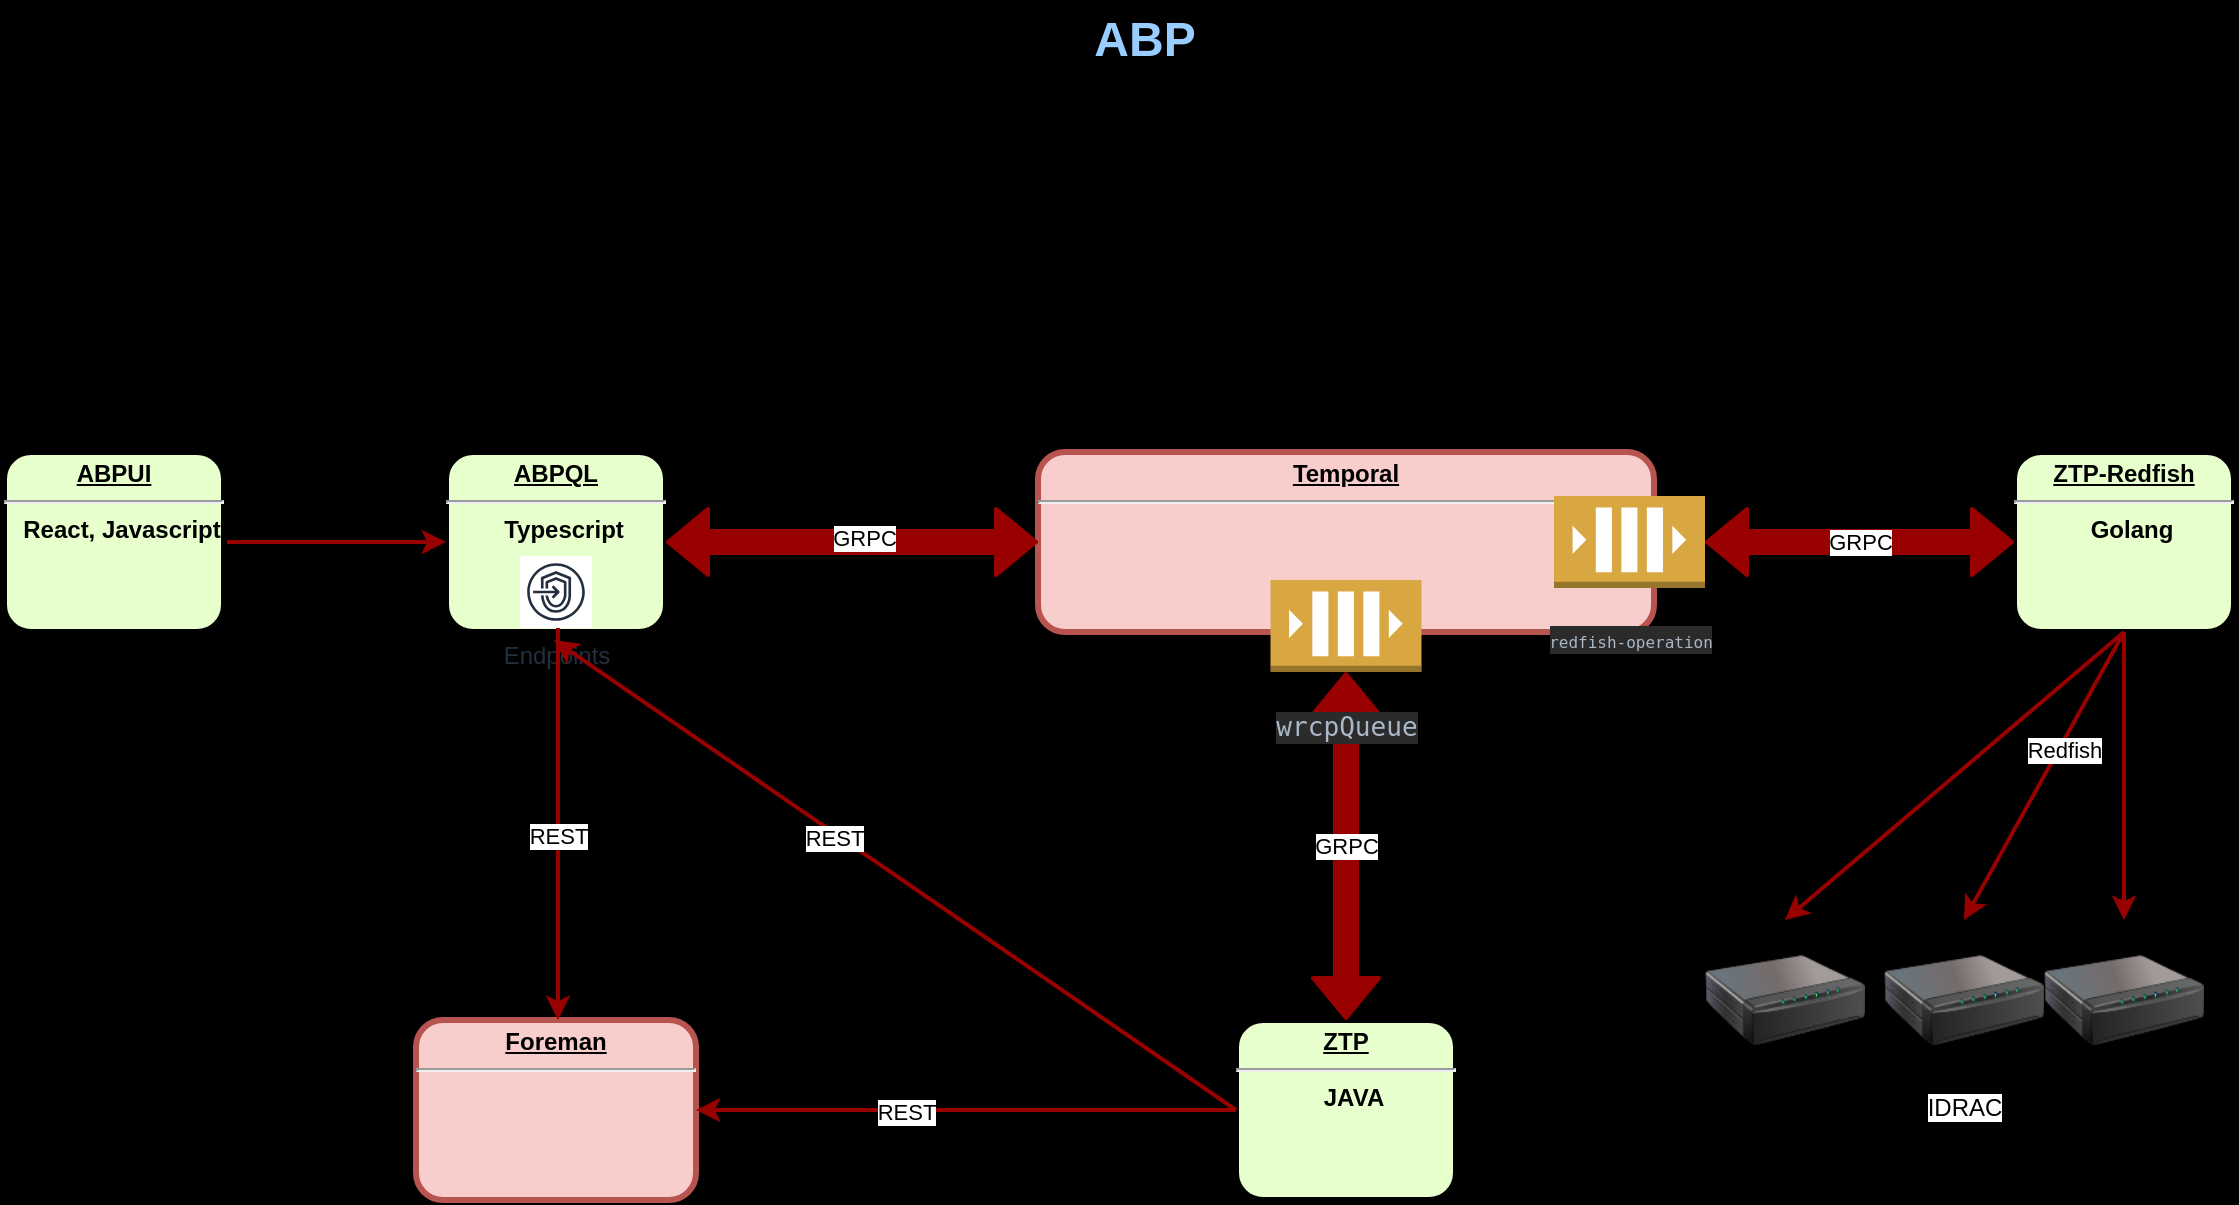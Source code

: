 <mxfile version="21.6.9" type="github">
  <diagram name="Page-1" id="c7558073-3199-34d8-9f00-42111426c3f3">
    <mxGraphModel dx="1462" dy="800" grid="0" gridSize="10" guides="1" tooltips="1" connect="1" arrows="1" fold="1" page="1" pageScale="1" pageWidth="1169" pageHeight="827" background="#000000" math="0" shadow="0">
      <root>
        <mxCell id="0" />
        <mxCell id="1" parent="0" />
        <mxCell id="2" value="&lt;p style=&quot;margin: 0px; margin-top: 4px; text-align: center; text-decoration: underline;&quot;&gt;&lt;strong&gt;ABPQL&lt;br&gt;&lt;/strong&gt;&lt;/p&gt;&lt;hr&gt;&lt;p style=&quot;margin: 0px; margin-left: 8px;&quot;&gt;Typescript&lt;/p&gt;" style="verticalAlign=middle;align=center;overflow=fill;fontSize=12;fontFamily=Helvetica;html=1;rounded=1;fontStyle=1;strokeWidth=3;fillColor=#E6FFCC" parent="1" vertex="1">
          <mxGeometry x="236" y="236" width="110" height="90" as="geometry" />
        </mxCell>
        <mxCell id="37" value="" style="edgeStyle=none;noEdgeStyle=1;strokeColor=#990000;strokeWidth=2" parent="1" target="2" edge="1">
          <mxGeometry width="100" height="100" relative="1" as="geometry">
            <mxPoint x="120" y="281" as="sourcePoint" />
            <mxPoint x="380" y="90" as="targetPoint" />
          </mxGeometry>
        </mxCell>
        <mxCell id="52" value="REST" style="text;spacingTop=-5;align=center" parent="1" vertex="1">
          <mxGeometry x="165" y="251" width="30" height="20" as="geometry" />
        </mxCell>
        <mxCell id="Vciy-SmRDI5QlQ2o9Kxp-97" value="&lt;p style=&quot;margin: 0px; margin-top: 4px; text-align: center; text-decoration: underline;&quot;&gt;&lt;strong&gt;ABPUI&lt;br&gt;&lt;/strong&gt;&lt;/p&gt;&lt;hr&gt;&lt;p style=&quot;margin: 0px; margin-left: 8px;&quot;&gt;React, Javascript&lt;/p&gt;" style="verticalAlign=middle;align=center;overflow=fill;fontSize=12;fontFamily=Helvetica;html=1;rounded=1;fontStyle=1;strokeWidth=3;fillColor=#E6FFCC" vertex="1" parent="1">
          <mxGeometry x="15" y="236" width="110" height="90" as="geometry" />
        </mxCell>
        <mxCell id="Vciy-SmRDI5QlQ2o9Kxp-100" value="&lt;p style=&quot;margin: 0px; margin-top: 4px; text-align: center; text-decoration: underline;&quot;&gt;&lt;strong&gt;Temporal&lt;br&gt;&lt;/strong&gt;&lt;/p&gt;&lt;hr&gt;&lt;p style=&quot;margin: 0px; margin-left: 8px;&quot;&gt;&lt;br&gt;&lt;/p&gt;" style="verticalAlign=middle;align=center;overflow=fill;fontSize=12;fontFamily=Helvetica;html=1;rounded=1;fontStyle=1;strokeWidth=3;fillColor=#f8cecc;strokeColor=#b85450;" vertex="1" parent="1">
          <mxGeometry x="532" y="236" width="308" height="90" as="geometry" />
        </mxCell>
        <mxCell id="Vciy-SmRDI5QlQ2o9Kxp-103" value="" style="shape=flexArrow;endArrow=classic;startArrow=classic;html=1;rounded=1;entryX=0;entryY=0.5;entryDx=0;entryDy=0;exitX=1;exitY=0.5;exitDx=0;exitDy=0;strokeColor=#990000;strokeWidth=2;fillColor=#990000;" edge="1" parent="1" source="2" target="Vciy-SmRDI5QlQ2o9Kxp-100">
          <mxGeometry width="100" height="100" relative="1" as="geometry">
            <mxPoint x="370" y="351" as="sourcePoint" />
            <mxPoint x="470" y="251" as="targetPoint" />
          </mxGeometry>
        </mxCell>
        <mxCell id="Vciy-SmRDI5QlQ2o9Kxp-141" value="GRPC" style="edgeLabel;html=1;align=center;verticalAlign=middle;resizable=0;points=[];" vertex="1" connectable="0" parent="Vciy-SmRDI5QlQ2o9Kxp-103">
          <mxGeometry x="0.061" y="2" relative="1" as="geometry">
            <mxPoint as="offset" />
          </mxGeometry>
        </mxCell>
        <mxCell id="Vciy-SmRDI5QlQ2o9Kxp-106" value="&lt;p style=&quot;margin: 0px; margin-top: 4px; text-align: center; text-decoration: underline;&quot;&gt;&lt;strong&gt;ZTP&lt;br&gt;&lt;/strong&gt;&lt;/p&gt;&lt;hr&gt;&lt;p style=&quot;margin: 0px; margin-left: 8px;&quot;&gt;JAVA&lt;/p&gt;" style="verticalAlign=middle;align=center;overflow=fill;fontSize=12;fontFamily=Helvetica;html=1;rounded=1;fontStyle=1;strokeWidth=3;fillColor=#E6FFCC" vertex="1" parent="1">
          <mxGeometry x="631" y="520" width="110" height="90" as="geometry" />
        </mxCell>
        <mxCell id="Vciy-SmRDI5QlQ2o9Kxp-107" value="GRPC" style="shape=flexArrow;endArrow=classic;startArrow=classic;html=1;rounded=1;entryX=0.5;entryY=1;entryDx=0;entryDy=0;exitX=0.5;exitY=0;exitDx=0;exitDy=0;strokeColor=#990000;strokeWidth=2;fillColor=#990000;entryPerimeter=0;" edge="1" parent="1" source="Vciy-SmRDI5QlQ2o9Kxp-106" target="Vciy-SmRDI5QlQ2o9Kxp-131">
          <mxGeometry width="100" height="100" relative="1" as="geometry">
            <mxPoint x="518" y="400" as="sourcePoint" />
            <mxPoint x="686" y="334" as="targetPoint" />
          </mxGeometry>
        </mxCell>
        <mxCell id="Vciy-SmRDI5QlQ2o9Kxp-111" value="Endpoints" style="sketch=0;outlineConnect=0;fontColor=#232F3E;gradientColor=none;strokeColor=#232F3E;fillColor=#ffffff;dashed=0;verticalLabelPosition=bottom;verticalAlign=top;align=center;html=1;fontSize=12;fontStyle=0;aspect=fixed;shape=mxgraph.aws4.resourceIcon;resIcon=mxgraph.aws4.endpoints;" vertex="1" parent="1">
          <mxGeometry x="273" y="288" width="36" height="36" as="geometry" />
        </mxCell>
        <mxCell id="Vciy-SmRDI5QlQ2o9Kxp-112" value="&lt;p style=&quot;margin: 0px; margin-top: 4px; text-align: center; text-decoration: underline;&quot;&gt;&lt;strong&gt;Foreman&lt;br&gt;&lt;/strong&gt;&lt;/p&gt;&lt;hr&gt;&lt;p style=&quot;margin: 0px; margin-left: 8px;&quot;&gt;&lt;br&gt;&lt;/p&gt;" style="verticalAlign=middle;align=center;overflow=fill;fontSize=12;fontFamily=Helvetica;html=1;rounded=1;fontStyle=1;strokeWidth=3;fillColor=#f8cecc;strokeColor=#b85450;" vertex="1" parent="1">
          <mxGeometry x="221" y="520" width="140" height="90" as="geometry" />
        </mxCell>
        <mxCell id="Vciy-SmRDI5QlQ2o9Kxp-113" value="" style="edgeStyle=none;noEdgeStyle=1;strokeColor=#990000;strokeWidth=2;entryX=0.5;entryY=0;entryDx=0;entryDy=0;" edge="1" parent="1">
          <mxGeometry width="100" height="100" relative="1" as="geometry">
            <mxPoint x="292" y="324" as="sourcePoint" />
            <mxPoint x="292.0" y="520" as="targetPoint" />
          </mxGeometry>
        </mxCell>
        <mxCell id="Vciy-SmRDI5QlQ2o9Kxp-140" value="REST" style="edgeLabel;html=1;align=center;verticalAlign=middle;resizable=0;points=[];" vertex="1" connectable="0" parent="Vciy-SmRDI5QlQ2o9Kxp-113">
          <mxGeometry x="0.06" relative="1" as="geometry">
            <mxPoint as="offset" />
          </mxGeometry>
        </mxCell>
        <mxCell id="Vciy-SmRDI5QlQ2o9Kxp-117" value="" style="edgeStyle=none;noEdgeStyle=1;strokeColor=#990000;strokeWidth=2;entryX=1;entryY=0.5;entryDx=0;entryDy=0;" edge="1" parent="1" source="Vciy-SmRDI5QlQ2o9Kxp-106" target="Vciy-SmRDI5QlQ2o9Kxp-112">
          <mxGeometry width="100" height="100" relative="1" as="geometry">
            <mxPoint x="540" y="565" as="sourcePoint" />
            <mxPoint x="302.0" y="530" as="targetPoint" />
          </mxGeometry>
        </mxCell>
        <mxCell id="Vciy-SmRDI5QlQ2o9Kxp-139" value="REST" style="edgeLabel;html=1;align=center;verticalAlign=middle;resizable=0;points=[];" vertex="1" connectable="0" parent="Vciy-SmRDI5QlQ2o9Kxp-117">
          <mxGeometry x="0.219" y="1" relative="1" as="geometry">
            <mxPoint x="-1" as="offset" />
          </mxGeometry>
        </mxCell>
        <mxCell id="Vciy-SmRDI5QlQ2o9Kxp-118" value="" style="edgeStyle=none;noEdgeStyle=1;strokeColor=#990000;strokeWidth=2;exitX=0;exitY=0.5;exitDx=0;exitDy=0;" edge="1" parent="1" source="Vciy-SmRDI5QlQ2o9Kxp-106">
          <mxGeometry width="100" height="100" relative="1" as="geometry">
            <mxPoint x="552" y="575" as="sourcePoint" />
            <mxPoint x="290" y="330" as="targetPoint" />
          </mxGeometry>
        </mxCell>
        <mxCell id="Vciy-SmRDI5QlQ2o9Kxp-137" value="REST" style="edgeLabel;html=1;align=center;verticalAlign=middle;resizable=0;points=[];" vertex="1" connectable="0" parent="Vciy-SmRDI5QlQ2o9Kxp-118">
          <mxGeometry x="0.17" y="3" relative="1" as="geometry">
            <mxPoint y="-1" as="offset" />
          </mxGeometry>
        </mxCell>
        <mxCell id="Vciy-SmRDI5QlQ2o9Kxp-121" value="&lt;p style=&quot;margin: 0px; margin-top: 4px; text-align: center; text-decoration: underline;&quot;&gt;&lt;strong&gt;ZTP-Redfish&lt;br&gt;&lt;/strong&gt;&lt;/p&gt;&lt;hr&gt;&lt;p style=&quot;margin: 0px; margin-left: 8px;&quot;&gt;Golang&lt;/p&gt;" style="verticalAlign=middle;align=center;overflow=fill;fontSize=12;fontFamily=Helvetica;html=1;rounded=1;fontStyle=1;strokeWidth=3;fillColor=#E6FFCC" vertex="1" parent="1">
          <mxGeometry x="1020" y="236" width="110" height="90" as="geometry" />
        </mxCell>
        <mxCell id="Vciy-SmRDI5QlQ2o9Kxp-127" value="GRPC" style="shape=flexArrow;endArrow=classic;startArrow=classic;html=1;rounded=1;exitX=0;exitY=0.5;exitDx=0;exitDy=0;strokeColor=#990000;strokeWidth=2;fillColor=#990000;align=center;labelPosition=center;verticalLabelPosition=middle;verticalAlign=middle;" edge="1" parent="1" source="Vciy-SmRDI5QlQ2o9Kxp-121" target="Vciy-SmRDI5QlQ2o9Kxp-124">
          <mxGeometry width="100" height="100" relative="1" as="geometry">
            <mxPoint x="1020" y="279" as="sourcePoint" />
            <mxPoint x="690" y="280" as="targetPoint" />
          </mxGeometry>
        </mxCell>
        <mxCell id="Vciy-SmRDI5QlQ2o9Kxp-124" value="&lt;div style=&quot;background-color:#2b2b2b;color:#a9b7c6&quot;&gt;&lt;pre style=&quot;font-family: &amp;quot;JetBrains Mono&amp;quot;, monospace;&quot;&gt;&lt;div style=&quot;&quot;&gt;&lt;pre style=&quot;font-family: &amp;quot;JetBrains Mono&amp;quot;, monospace;&quot;&gt;&lt;font style=&quot;font-size: 8px;&quot;&gt;redfish-operation&lt;/font&gt;&lt;/pre&gt;&lt;/div&gt;&lt;/pre&gt;&lt;/div&gt;" style="outlineConnect=0;dashed=0;verticalLabelPosition=bottom;verticalAlign=top;align=center;html=1;shape=mxgraph.aws3.queue;fillColor=#D9A741;gradientColor=none;" vertex="1" parent="1">
          <mxGeometry x="790" y="258" width="75.5" height="46" as="geometry" />
        </mxCell>
        <mxCell id="Vciy-SmRDI5QlQ2o9Kxp-131" value="&lt;div style=&quot;background-color:#2b2b2b;color:#a9b7c6&quot;&gt;&lt;pre style=&quot;font-family: &amp;quot;JetBrains Mono&amp;quot;, monospace;&quot;&gt;&lt;div style=&quot;&quot;&gt;&lt;pre style=&quot;font-family: &amp;quot;JetBrains Mono&amp;quot;, monospace;&quot;&gt;&lt;pre style=&quot;font-family:&#39;JetBrains Mono&#39;,monospace;font-size:9.8pt;&quot;&gt;&lt;div&gt;&lt;pre style=&quot;font-family:&#39;JetBrains Mono&#39;,monospace;font-size:9.8pt;&quot;&gt;wrcpQueue&lt;/pre&gt;&lt;/div&gt;&lt;/pre&gt;&lt;/pre&gt;&lt;/div&gt;&lt;/pre&gt;&lt;/div&gt;" style="outlineConnect=0;dashed=0;verticalLabelPosition=bottom;verticalAlign=top;align=center;html=1;shape=mxgraph.aws3.queue;fillColor=#D9A741;gradientColor=none;" vertex="1" parent="1">
          <mxGeometry x="648.25" y="300" width="75.5" height="46" as="geometry" />
        </mxCell>
        <mxCell id="Vciy-SmRDI5QlQ2o9Kxp-133" value="" style="image;html=1;image=img/lib/clip_art/networking/Print_Server_128x128.png" vertex="1" parent="1">
          <mxGeometry x="1035" y="470" width="80" height="80" as="geometry" />
        </mxCell>
        <mxCell id="Vciy-SmRDI5QlQ2o9Kxp-134" value="" style="edgeStyle=none;noEdgeStyle=1;strokeColor=#990000;strokeWidth=2;exitX=0.5;exitY=1;exitDx=0;exitDy=0;entryX=0.5;entryY=0;entryDx=0;entryDy=0;" edge="1" parent="1" source="Vciy-SmRDI5QlQ2o9Kxp-121" target="Vciy-SmRDI5QlQ2o9Kxp-133">
          <mxGeometry width="100" height="100" relative="1" as="geometry">
            <mxPoint x="684" y="575" as="sourcePoint" />
            <mxPoint x="343" y="340" as="targetPoint" />
          </mxGeometry>
        </mxCell>
        <mxCell id="Vciy-SmRDI5QlQ2o9Kxp-143" value="IDRAC" style="image;html=1;image=img/lib/clip_art/networking/Print_Server_128x128.png" vertex="1" parent="1">
          <mxGeometry x="955" y="470" width="80" height="80" as="geometry" />
        </mxCell>
        <mxCell id="Vciy-SmRDI5QlQ2o9Kxp-144" value="" style="image;html=1;image=img/lib/clip_art/networking/Print_Server_128x128.png" vertex="1" parent="1">
          <mxGeometry x="865.5" y="470" width="80" height="80" as="geometry" />
        </mxCell>
        <mxCell id="Vciy-SmRDI5QlQ2o9Kxp-145" value="" style="edgeStyle=none;noEdgeStyle=1;strokeColor=#990000;strokeWidth=2;entryX=0.5;entryY=0;entryDx=0;entryDy=0;exitX=0.5;exitY=1;exitDx=0;exitDy=0;" edge="1" parent="1" source="Vciy-SmRDI5QlQ2o9Kxp-121" target="Vciy-SmRDI5QlQ2o9Kxp-143">
          <mxGeometry width="100" height="100" relative="1" as="geometry">
            <mxPoint x="1020" y="360" as="sourcePoint" />
            <mxPoint x="1085" y="480" as="targetPoint" />
          </mxGeometry>
        </mxCell>
        <mxCell id="Vciy-SmRDI5QlQ2o9Kxp-146" value="Redfish" style="edgeLabel;html=1;align=center;verticalAlign=middle;resizable=0;points=[];" vertex="1" connectable="0" parent="Vciy-SmRDI5QlQ2o9Kxp-145">
          <mxGeometry x="-0.191" y="2" relative="1" as="geometry">
            <mxPoint as="offset" />
          </mxGeometry>
        </mxCell>
        <mxCell id="Vciy-SmRDI5QlQ2o9Kxp-147" value="" style="edgeStyle=none;noEdgeStyle=1;strokeColor=#990000;strokeWidth=2;entryX=0.5;entryY=0;entryDx=0;entryDy=0;exitX=0.5;exitY=1;exitDx=0;exitDy=0;" edge="1" parent="1" source="Vciy-SmRDI5QlQ2o9Kxp-121" target="Vciy-SmRDI5QlQ2o9Kxp-144">
          <mxGeometry width="100" height="100" relative="1" as="geometry">
            <mxPoint x="1085" y="336" as="sourcePoint" />
            <mxPoint x="1005" y="480" as="targetPoint" />
          </mxGeometry>
        </mxCell>
        <mxCell id="Vciy-SmRDI5QlQ2o9Kxp-150" value="&lt;font color=&quot;#99ccff&quot; style=&quot;font-size: 24px;&quot;&gt;ABP&lt;/font&gt;" style="text;html=1;align=center;verticalAlign=middle;resizable=0;points=[];autosize=1;strokeColor=none;fillColor=none;fontStyle=1;fontSize=24;" vertex="1" parent="1">
          <mxGeometry x="550" y="10" width="70" height="40" as="geometry" />
        </mxCell>
      </root>
    </mxGraphModel>
  </diagram>
</mxfile>
